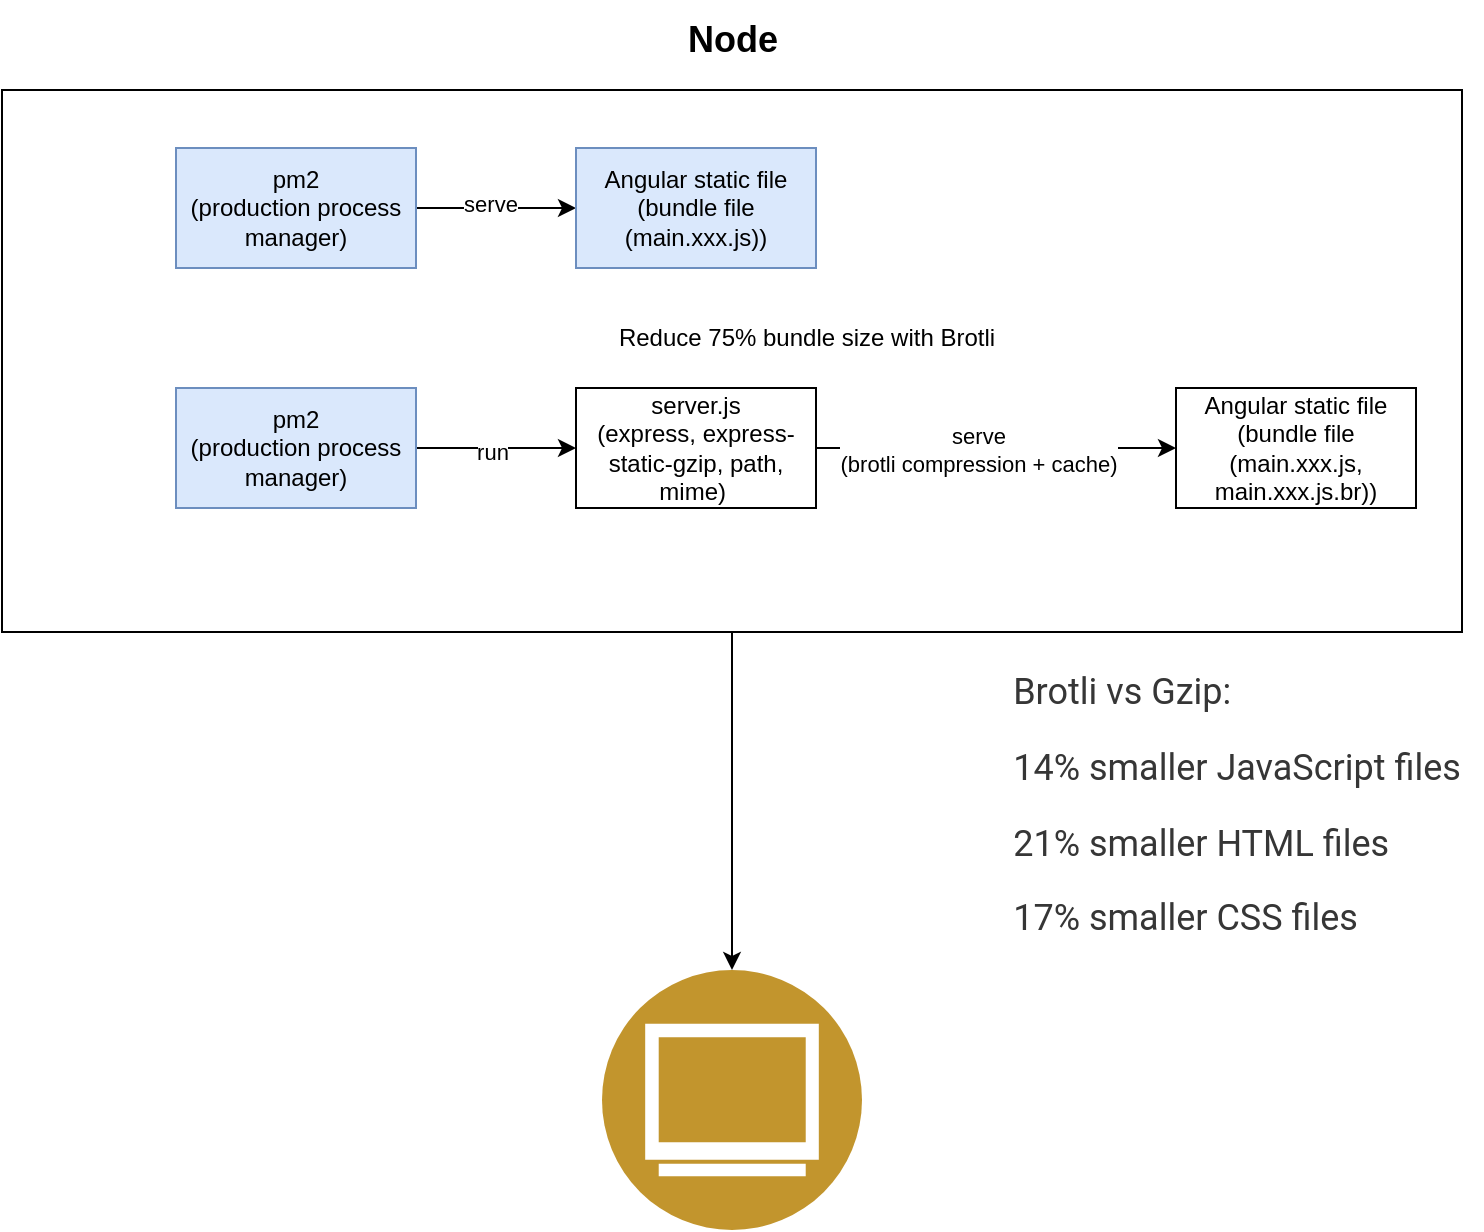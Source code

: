 <mxfile version="22.0.2" type="github">
  <diagram id="C5RBs43oDa-KdzZeNtuy" name="Page-1">
    <mxGraphModel dx="625" dy="345" grid="1" gridSize="10" guides="1" tooltips="1" connect="1" arrows="1" fold="1" page="1" pageScale="1" pageWidth="827" pageHeight="1169" math="0" shadow="0">
      <root>
        <mxCell id="WIyWlLk6GJQsqaUBKTNV-0" />
        <mxCell id="WIyWlLk6GJQsqaUBKTNV-1" parent="WIyWlLk6GJQsqaUBKTNV-0" />
        <mxCell id="XLm6tyVDyXlRxwsTdTl_-1" style="edgeStyle=orthogonalEdgeStyle;rounded=0;orthogonalLoop=1;jettySize=auto;html=1;" edge="1" parent="WIyWlLk6GJQsqaUBKTNV-1" source="XLm6tyVDyXlRxwsTdTl_-0">
          <mxGeometry relative="1" as="geometry">
            <mxPoint x="347" y="269" as="targetPoint" />
          </mxGeometry>
        </mxCell>
        <mxCell id="XLm6tyVDyXlRxwsTdTl_-3" value="serve" style="edgeLabel;html=1;align=center;verticalAlign=middle;resizable=0;points=[];" vertex="1" connectable="0" parent="XLm6tyVDyXlRxwsTdTl_-1">
          <mxGeometry x="-0.082" y="2" relative="1" as="geometry">
            <mxPoint as="offset" />
          </mxGeometry>
        </mxCell>
        <mxCell id="XLm6tyVDyXlRxwsTdTl_-0" value="pm2&lt;br&gt;(production process manager)" style="rounded=0;whiteSpace=wrap;html=1;fillColor=#dae8fc;strokeColor=#6c8ebf;" vertex="1" parent="WIyWlLk6GJQsqaUBKTNV-1">
          <mxGeometry x="147" y="239" width="120" height="60" as="geometry" />
        </mxCell>
        <mxCell id="XLm6tyVDyXlRxwsTdTl_-2" value="Angular static file (bundle file (main.xxx.js))" style="rounded=0;whiteSpace=wrap;html=1;fillColor=#dae8fc;strokeColor=#6c8ebf;" vertex="1" parent="WIyWlLk6GJQsqaUBKTNV-1">
          <mxGeometry x="347" y="239" width="120" height="60" as="geometry" />
        </mxCell>
        <mxCell id="XLm6tyVDyXlRxwsTdTl_-8" value="" style="edgeStyle=orthogonalEdgeStyle;rounded=0;orthogonalLoop=1;jettySize=auto;html=1;" edge="1" parent="WIyWlLk6GJQsqaUBKTNV-1" source="XLm6tyVDyXlRxwsTdTl_-4" target="XLm6tyVDyXlRxwsTdTl_-7">
          <mxGeometry relative="1" as="geometry" />
        </mxCell>
        <mxCell id="XLm6tyVDyXlRxwsTdTl_-10" value="run" style="edgeLabel;html=1;align=center;verticalAlign=middle;resizable=0;points=[];" vertex="1" connectable="0" parent="XLm6tyVDyXlRxwsTdTl_-8">
          <mxGeometry x="-0.056" y="-2" relative="1" as="geometry">
            <mxPoint as="offset" />
          </mxGeometry>
        </mxCell>
        <mxCell id="XLm6tyVDyXlRxwsTdTl_-4" value="pm2&lt;br&gt;(production process manager)" style="rounded=0;whiteSpace=wrap;html=1;fillColor=#dae8fc;strokeColor=#6c8ebf;" vertex="1" parent="WIyWlLk6GJQsqaUBKTNV-1">
          <mxGeometry x="147" y="359" width="120" height="60" as="geometry" />
        </mxCell>
        <mxCell id="XLm6tyVDyXlRxwsTdTl_-6" value="Angular static file (bundle file (main.xxx.js, main.xxx.js.br))" style="rounded=0;whiteSpace=wrap;html=1;" vertex="1" parent="WIyWlLk6GJQsqaUBKTNV-1">
          <mxGeometry x="647" y="359" width="120" height="60" as="geometry" />
        </mxCell>
        <mxCell id="XLm6tyVDyXlRxwsTdTl_-9" value="" style="edgeStyle=orthogonalEdgeStyle;rounded=0;orthogonalLoop=1;jettySize=auto;html=1;" edge="1" parent="WIyWlLk6GJQsqaUBKTNV-1" source="XLm6tyVDyXlRxwsTdTl_-7" target="XLm6tyVDyXlRxwsTdTl_-6">
          <mxGeometry relative="1" as="geometry" />
        </mxCell>
        <mxCell id="XLm6tyVDyXlRxwsTdTl_-11" value="serve&lt;br&gt;(brotli compression + cache)" style="edgeLabel;html=1;align=center;verticalAlign=middle;resizable=0;points=[];" vertex="1" connectable="0" parent="XLm6tyVDyXlRxwsTdTl_-9">
          <mxGeometry x="-0.108" y="-1" relative="1" as="geometry">
            <mxPoint as="offset" />
          </mxGeometry>
        </mxCell>
        <mxCell id="XLm6tyVDyXlRxwsTdTl_-7" value="server.js&lt;br&gt;(express,&amp;nbsp;express-static-gzip, path, mime&lt;span style=&quot;background-color: initial;&quot;&gt;)&amp;nbsp;&lt;/span&gt;" style="rounded=0;whiteSpace=wrap;html=1;" vertex="1" parent="WIyWlLk6GJQsqaUBKTNV-1">
          <mxGeometry x="347" y="359" width="120" height="60" as="geometry" />
        </mxCell>
        <mxCell id="XLm6tyVDyXlRxwsTdTl_-12" value="Reduce 75% bundle size with Brotli" style="text;html=1;align=center;verticalAlign=middle;resizable=0;points=[];autosize=1;strokeColor=none;fillColor=none;" vertex="1" parent="WIyWlLk6GJQsqaUBKTNV-1">
          <mxGeometry x="357" y="319" width="210" height="30" as="geometry" />
        </mxCell>
        <mxCell id="XLm6tyVDyXlRxwsTdTl_-17" value="" style="rounded=0;whiteSpace=wrap;html=1;fillColor=none;" vertex="1" parent="WIyWlLk6GJQsqaUBKTNV-1">
          <mxGeometry x="60" y="210" width="730" height="271" as="geometry" />
        </mxCell>
        <mxCell id="XLm6tyVDyXlRxwsTdTl_-19" value="&lt;font style=&quot;font-size: 18px;&quot;&gt;&lt;b&gt;Node&lt;/b&gt;&lt;/font&gt;" style="text;html=1;align=center;verticalAlign=middle;resizable=0;points=[];autosize=1;strokeColor=none;fillColor=none;" vertex="1" parent="WIyWlLk6GJQsqaUBKTNV-1">
          <mxGeometry x="390" y="165" width="70" height="40" as="geometry" />
        </mxCell>
        <mxCell id="XLm6tyVDyXlRxwsTdTl_-24" value="" style="image;aspect=fixed;perimeter=ellipsePerimeter;html=1;align=center;shadow=0;dashed=0;fontColor=#4277BB;labelBackgroundColor=default;fontSize=12;spacingTop=3;image=img/lib/ibm/users/browser.svg;" vertex="1" parent="WIyWlLk6GJQsqaUBKTNV-1">
          <mxGeometry x="360" y="650" width="130" height="130" as="geometry" />
        </mxCell>
        <mxCell id="XLm6tyVDyXlRxwsTdTl_-27" value="" style="endArrow=classic;html=1;rounded=0;entryX=0.5;entryY=0;entryDx=0;entryDy=0;exitX=0.5;exitY=1;exitDx=0;exitDy=0;" edge="1" parent="WIyWlLk6GJQsqaUBKTNV-1" source="XLm6tyVDyXlRxwsTdTl_-17" target="XLm6tyVDyXlRxwsTdTl_-24">
          <mxGeometry width="50" height="50" relative="1" as="geometry">
            <mxPoint x="260" y="520" as="sourcePoint" />
            <mxPoint x="310" y="470" as="targetPoint" />
          </mxGeometry>
        </mxCell>
        <mxCell id="XLm6tyVDyXlRxwsTdTl_-28" value="&lt;ul style=&quot;margin: 0px; padding: 0px 0px 0px 2rem; box-sizing: inherit; list-style: none; min-width: 0px; color: rgb(54, 54, 54); font-family: Roboto, Arial, Helvetica, sans-serif; font-size: 18px; text-align: start;&quot;&gt;&lt;li style=&quot;margin: 0px 0px 1rem; padding: 0px 0px 0px 2rem; box-sizing: inherit; min-width: 0px; position: relative;&quot;&gt;Brotli vs Gzip:&lt;/li&gt;&lt;li style=&quot;margin: 0px 0px 1rem; padding: 0px 0px 0px 2rem; box-sizing: inherit; min-width: 0px; position: relative;&quot;&gt;14% smaller JavaScript files&lt;/li&gt;&lt;li style=&quot;margin: 0px 0px 1rem; padding: 0px 0px 0px 2rem; box-sizing: inherit; min-width: 0px; position: relative;&quot;&gt;21% smaller HTML files&lt;/li&gt;&lt;li style=&quot;margin: 0px 0px 1rem; padding: 0px 0px 0px 2rem; box-sizing: inherit; min-width: 0px; position: relative;&quot;&gt;17% smaller CSS files&lt;/li&gt;&lt;/ul&gt;" style="text;html=1;align=center;verticalAlign=middle;resizable=0;points=[];autosize=1;strokeColor=none;fillColor=none;" vertex="1" parent="WIyWlLk6GJQsqaUBKTNV-1">
          <mxGeometry x="490" y="495" width="310" height="160" as="geometry" />
        </mxCell>
      </root>
    </mxGraphModel>
  </diagram>
</mxfile>
